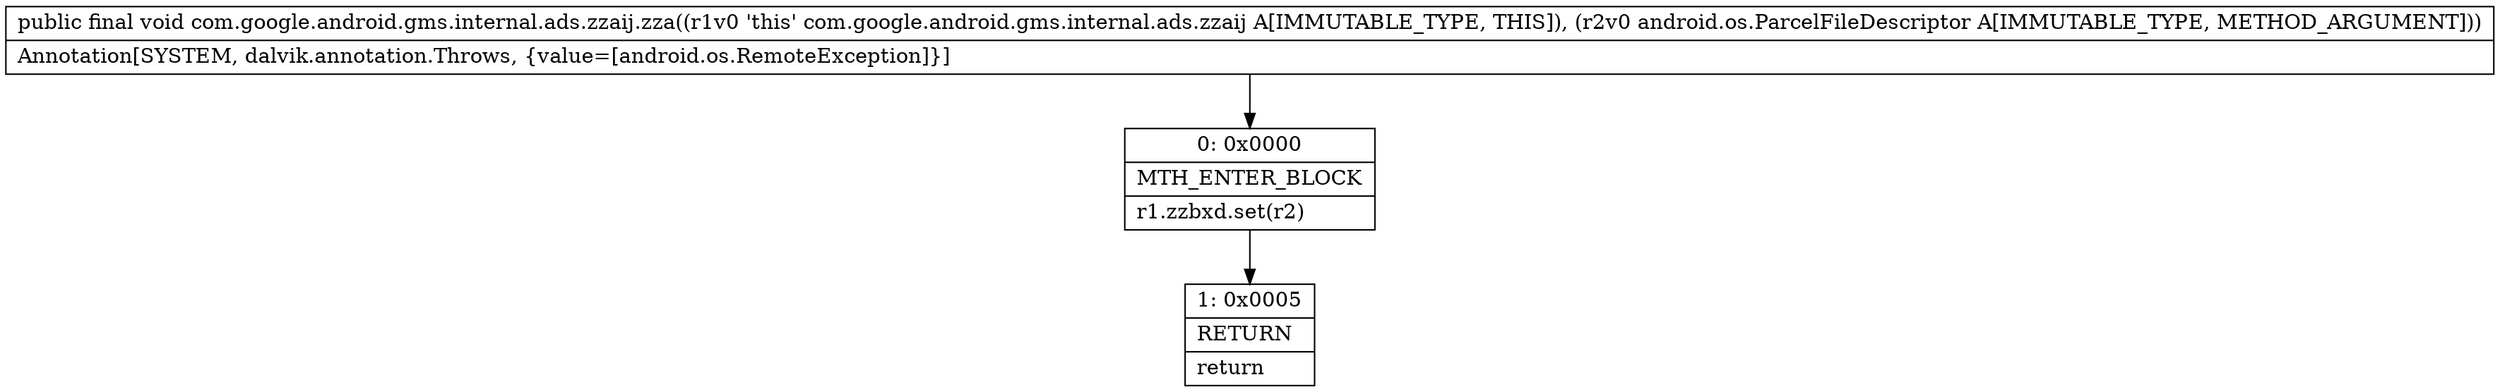 digraph "CFG forcom.google.android.gms.internal.ads.zzaij.zza(Landroid\/os\/ParcelFileDescriptor;)V" {
Node_0 [shape=record,label="{0\:\ 0x0000|MTH_ENTER_BLOCK\l|r1.zzbxd.set(r2)\l}"];
Node_1 [shape=record,label="{1\:\ 0x0005|RETURN\l|return\l}"];
MethodNode[shape=record,label="{public final void com.google.android.gms.internal.ads.zzaij.zza((r1v0 'this' com.google.android.gms.internal.ads.zzaij A[IMMUTABLE_TYPE, THIS]), (r2v0 android.os.ParcelFileDescriptor A[IMMUTABLE_TYPE, METHOD_ARGUMENT]))  | Annotation[SYSTEM, dalvik.annotation.Throws, \{value=[android.os.RemoteException]\}]\l}"];
MethodNode -> Node_0;
Node_0 -> Node_1;
}

